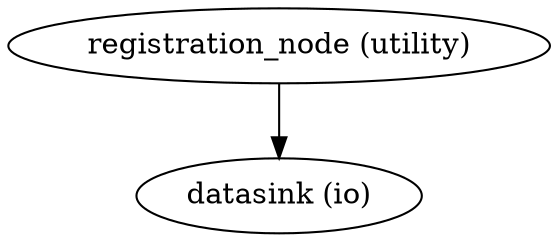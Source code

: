 strict digraph  {
"registration_node (utility)";
"datasink (io)";
"registration_node (utility)" -> "datasink (io)";
}
